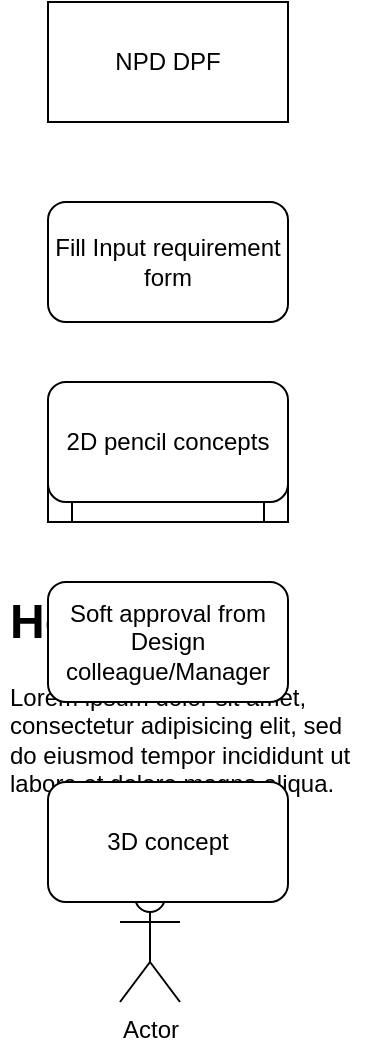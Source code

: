<mxfile version="20.3.0" type="github">
  <diagram id="gXqk3LSBlGY-Nq-l82qe" name="Page-1">
    <mxGraphModel dx="868" dy="482" grid="1" gridSize="10" guides="1" tooltips="1" connect="1" arrows="1" fold="1" page="1" pageScale="1" pageWidth="827" pageHeight="1169" math="0" shadow="0">
      <root>
        <mxCell id="0" />
        <mxCell id="1" parent="0" />
        <mxCell id="_n2VR0RubqyyXY1HYqdB-1" value="NPD DPF" style="rounded=0;whiteSpace=wrap;html=1;" parent="1" vertex="1">
          <mxGeometry x="354" y="10" width="120" height="60" as="geometry" />
        </mxCell>
        <mxCell id="Zd3WPmY3Dh225TcTDmIm-1" value="Fill Input requirement form" style="rounded=1;whiteSpace=wrap;html=1;" parent="1" vertex="1">
          <mxGeometry x="354" y="110" width="120" height="60" as="geometry" />
        </mxCell>
        <mxCell id="AjwAptr5jCl_IHALbZhJ-1" value="" style="shape=process;whiteSpace=wrap;html=1;backgroundOutline=1;" vertex="1" parent="1">
          <mxGeometry x="354" y="210" width="120" height="60" as="geometry" />
        </mxCell>
        <mxCell id="vW_d1tr-6zv6UI3_1FtR-1" value="2D pencil concepts" style="rounded=1;whiteSpace=wrap;html=1;" vertex="1" parent="1">
          <mxGeometry x="354" y="200" width="120" height="60" as="geometry" />
        </mxCell>
        <mxCell id="AjwAptr5jCl_IHALbZhJ-2" value="&lt;h1&gt;Heading&lt;/h1&gt;&lt;p&gt;Lorem ipsum dolor sit amet, consectetur adipisicing elit, sed do eiusmod tempor incididunt ut labore et dolore magna aliqua.&lt;/p&gt;" style="text;html=1;strokeColor=none;fillColor=none;spacing=5;spacingTop=-20;whiteSpace=wrap;overflow=hidden;rounded=0;" vertex="1" parent="1">
          <mxGeometry x="330" y="300" width="190" height="120" as="geometry" />
        </mxCell>
        <mxCell id="vW_d1tr-6zv6UI3_1FtR-2" value="Soft approval from Design colleague/Manager" style="rounded=1;whiteSpace=wrap;html=1;" vertex="1" parent="1">
          <mxGeometry x="354" y="300" width="120" height="60" as="geometry" />
        </mxCell>
        <mxCell id="AjwAptr5jCl_IHALbZhJ-3" value="Actor" style="shape=umlActor;verticalLabelPosition=bottom;verticalAlign=top;html=1;outlineConnect=0;" vertex="1" parent="1">
          <mxGeometry x="390" y="450" width="30" height="60" as="geometry" />
        </mxCell>
        <mxCell id="vW_d1tr-6zv6UI3_1FtR-3" value="3D concept" style="rounded=1;whiteSpace=wrap;html=1;" vertex="1" parent="1">
          <mxGeometry x="354" y="400" width="120" height="60" as="geometry" />
        </mxCell>
      </root>
    </mxGraphModel>
  </diagram>
</mxfile>
